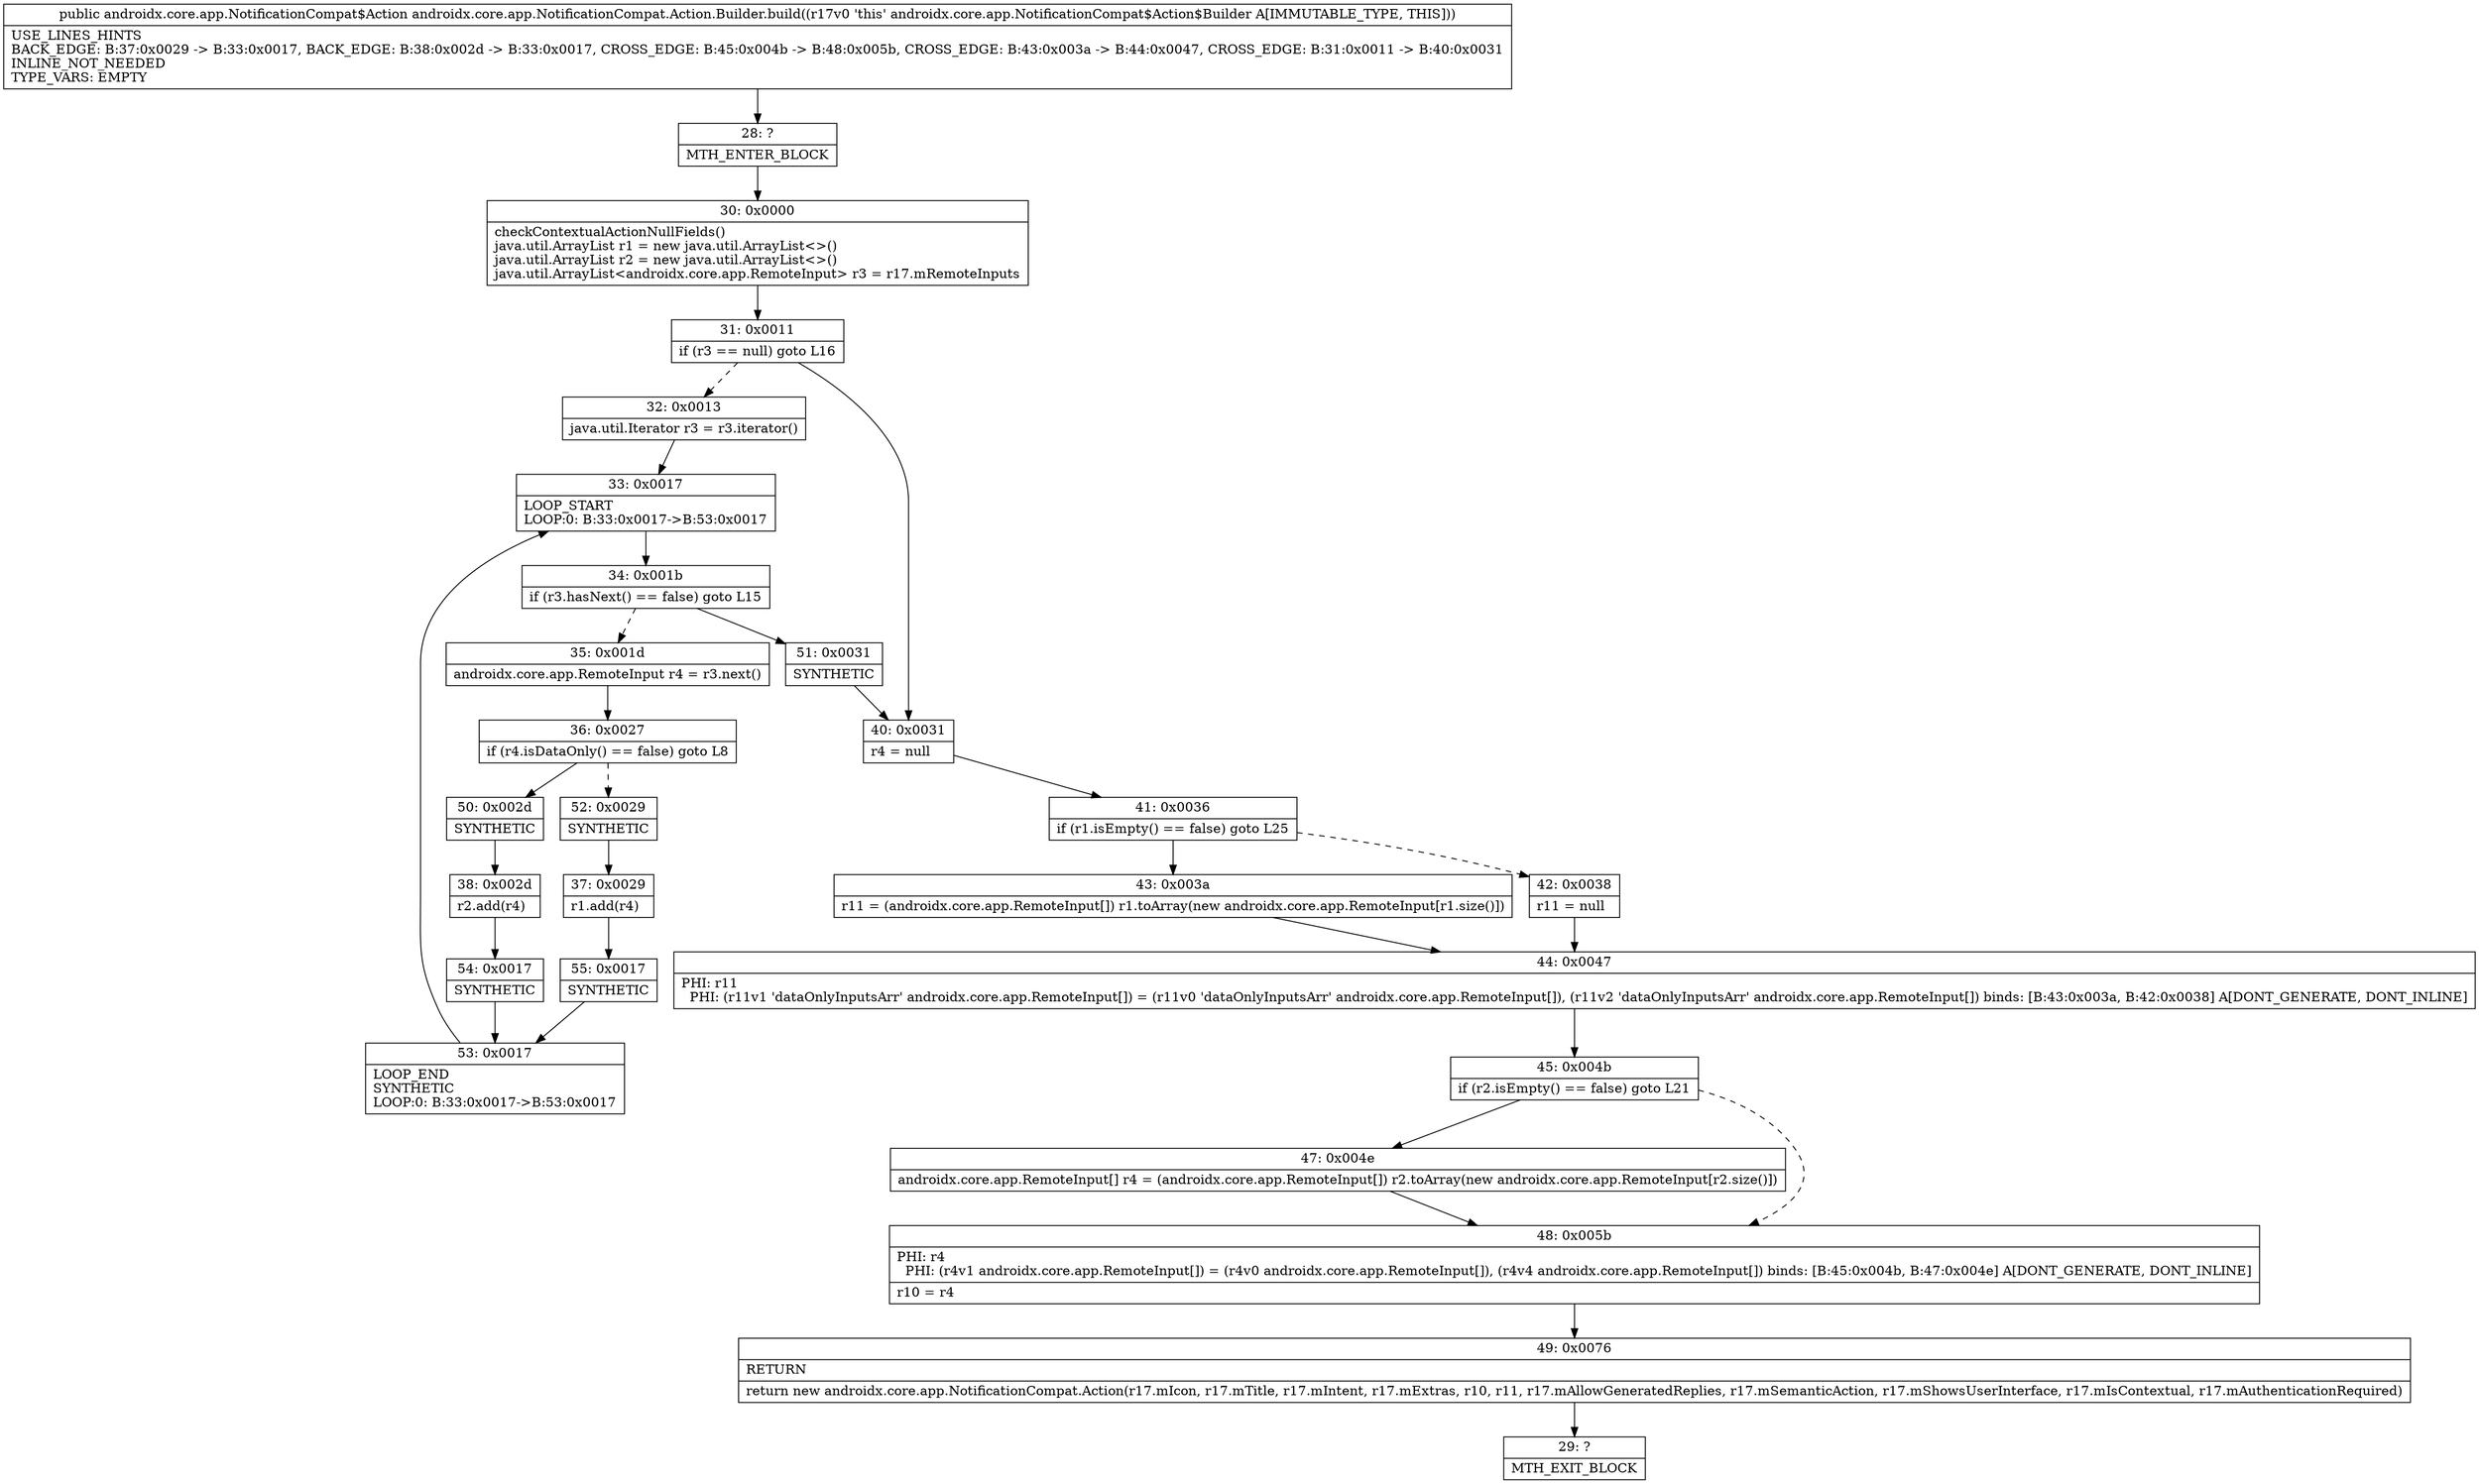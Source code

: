 digraph "CFG forandroidx.core.app.NotificationCompat.Action.Builder.build()Landroidx\/core\/app\/NotificationCompat$Action;" {
Node_28 [shape=record,label="{28\:\ ?|MTH_ENTER_BLOCK\l}"];
Node_30 [shape=record,label="{30\:\ 0x0000|checkContextualActionNullFields()\ljava.util.ArrayList r1 = new java.util.ArrayList\<\>()\ljava.util.ArrayList r2 = new java.util.ArrayList\<\>()\ljava.util.ArrayList\<androidx.core.app.RemoteInput\> r3 = r17.mRemoteInputs\l}"];
Node_31 [shape=record,label="{31\:\ 0x0011|if (r3 == null) goto L16\l}"];
Node_32 [shape=record,label="{32\:\ 0x0013|java.util.Iterator r3 = r3.iterator()\l}"];
Node_33 [shape=record,label="{33\:\ 0x0017|LOOP_START\lLOOP:0: B:33:0x0017\-\>B:53:0x0017\l}"];
Node_34 [shape=record,label="{34\:\ 0x001b|if (r3.hasNext() == false) goto L15\l}"];
Node_35 [shape=record,label="{35\:\ 0x001d|androidx.core.app.RemoteInput r4 = r3.next()\l}"];
Node_36 [shape=record,label="{36\:\ 0x0027|if (r4.isDataOnly() == false) goto L8\l}"];
Node_50 [shape=record,label="{50\:\ 0x002d|SYNTHETIC\l}"];
Node_38 [shape=record,label="{38\:\ 0x002d|r2.add(r4)\l}"];
Node_54 [shape=record,label="{54\:\ 0x0017|SYNTHETIC\l}"];
Node_53 [shape=record,label="{53\:\ 0x0017|LOOP_END\lSYNTHETIC\lLOOP:0: B:33:0x0017\-\>B:53:0x0017\l}"];
Node_52 [shape=record,label="{52\:\ 0x0029|SYNTHETIC\l}"];
Node_37 [shape=record,label="{37\:\ 0x0029|r1.add(r4)\l}"];
Node_55 [shape=record,label="{55\:\ 0x0017|SYNTHETIC\l}"];
Node_51 [shape=record,label="{51\:\ 0x0031|SYNTHETIC\l}"];
Node_40 [shape=record,label="{40\:\ 0x0031|r4 = null\l}"];
Node_41 [shape=record,label="{41\:\ 0x0036|if (r1.isEmpty() == false) goto L25\l}"];
Node_42 [shape=record,label="{42\:\ 0x0038|r11 = null\l}"];
Node_44 [shape=record,label="{44\:\ 0x0047|PHI: r11 \l  PHI: (r11v1 'dataOnlyInputsArr' androidx.core.app.RemoteInput[]) = (r11v0 'dataOnlyInputsArr' androidx.core.app.RemoteInput[]), (r11v2 'dataOnlyInputsArr' androidx.core.app.RemoteInput[]) binds: [B:43:0x003a, B:42:0x0038] A[DONT_GENERATE, DONT_INLINE]\l}"];
Node_45 [shape=record,label="{45\:\ 0x004b|if (r2.isEmpty() == false) goto L21\l}"];
Node_47 [shape=record,label="{47\:\ 0x004e|androidx.core.app.RemoteInput[] r4 = (androidx.core.app.RemoteInput[]) r2.toArray(new androidx.core.app.RemoteInput[r2.size()])\l}"];
Node_48 [shape=record,label="{48\:\ 0x005b|PHI: r4 \l  PHI: (r4v1 androidx.core.app.RemoteInput[]) = (r4v0 androidx.core.app.RemoteInput[]), (r4v4 androidx.core.app.RemoteInput[]) binds: [B:45:0x004b, B:47:0x004e] A[DONT_GENERATE, DONT_INLINE]\l|r10 = r4\l}"];
Node_49 [shape=record,label="{49\:\ 0x0076|RETURN\l|return new androidx.core.app.NotificationCompat.Action(r17.mIcon, r17.mTitle, r17.mIntent, r17.mExtras, r10, r11, r17.mAllowGeneratedReplies, r17.mSemanticAction, r17.mShowsUserInterface, r17.mIsContextual, r17.mAuthenticationRequired)\l}"];
Node_29 [shape=record,label="{29\:\ ?|MTH_EXIT_BLOCK\l}"];
Node_43 [shape=record,label="{43\:\ 0x003a|r11 = (androidx.core.app.RemoteInput[]) r1.toArray(new androidx.core.app.RemoteInput[r1.size()])\l}"];
MethodNode[shape=record,label="{public androidx.core.app.NotificationCompat$Action androidx.core.app.NotificationCompat.Action.Builder.build((r17v0 'this' androidx.core.app.NotificationCompat$Action$Builder A[IMMUTABLE_TYPE, THIS]))  | USE_LINES_HINTS\lBACK_EDGE: B:37:0x0029 \-\> B:33:0x0017, BACK_EDGE: B:38:0x002d \-\> B:33:0x0017, CROSS_EDGE: B:45:0x004b \-\> B:48:0x005b, CROSS_EDGE: B:43:0x003a \-\> B:44:0x0047, CROSS_EDGE: B:31:0x0011 \-\> B:40:0x0031\lINLINE_NOT_NEEDED\lTYPE_VARS: EMPTY\l}"];
MethodNode -> Node_28;Node_28 -> Node_30;
Node_30 -> Node_31;
Node_31 -> Node_32[style=dashed];
Node_31 -> Node_40;
Node_32 -> Node_33;
Node_33 -> Node_34;
Node_34 -> Node_35[style=dashed];
Node_34 -> Node_51;
Node_35 -> Node_36;
Node_36 -> Node_50;
Node_36 -> Node_52[style=dashed];
Node_50 -> Node_38;
Node_38 -> Node_54;
Node_54 -> Node_53;
Node_53 -> Node_33;
Node_52 -> Node_37;
Node_37 -> Node_55;
Node_55 -> Node_53;
Node_51 -> Node_40;
Node_40 -> Node_41;
Node_41 -> Node_42[style=dashed];
Node_41 -> Node_43;
Node_42 -> Node_44;
Node_44 -> Node_45;
Node_45 -> Node_47;
Node_45 -> Node_48[style=dashed];
Node_47 -> Node_48;
Node_48 -> Node_49;
Node_49 -> Node_29;
Node_43 -> Node_44;
}

